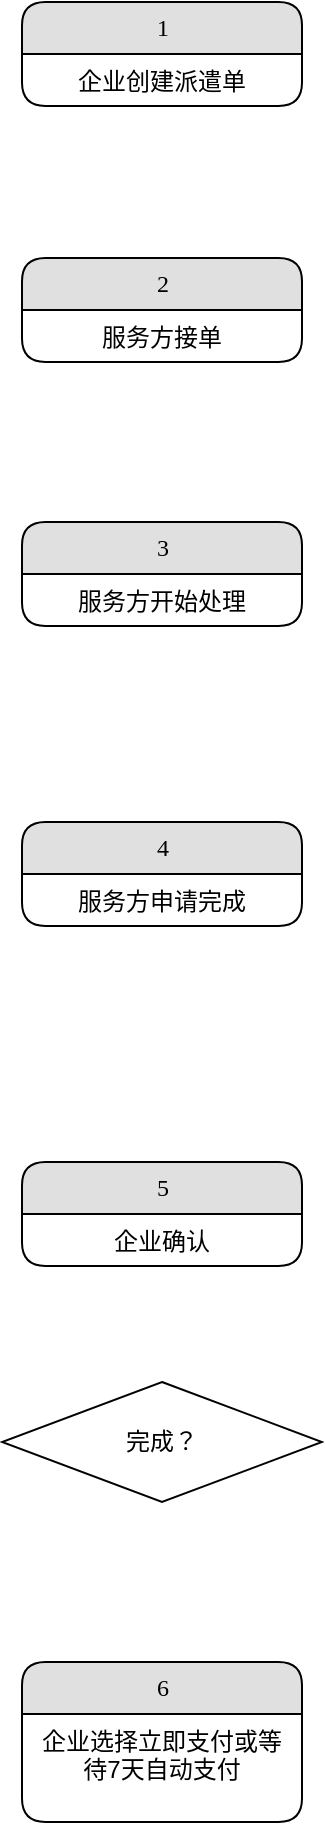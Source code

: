 <mxfile version="12.7.2" type="github">
  <diagram name="Page-1" id="52a04d89-c75d-2922-d76d-85b35f80e030">
    <mxGraphModel dx="1422" dy="794" grid="1" gridSize="10" guides="1" tooltips="1" connect="1" arrows="1" fold="1" page="1" pageScale="1" pageWidth="1100" pageHeight="850" background="#ffffff" math="0" shadow="0">
      <root>
        <mxCell id="0" />
        <mxCell id="1" parent="0" />
        <mxCell id="1fdf3b25b50cf41e-1" value="1" style="swimlane;html=1;fontStyle=0;childLayout=stackLayout;horizontal=1;startSize=26;fillColor=#e0e0e0;horizontalStack=0;resizeParent=1;resizeLast=0;collapsible=1;marginBottom=0;swimlaneFillColor=#ffffff;align=center;rounded=1;shadow=0;comic=0;labelBackgroundColor=none;strokeWidth=1;fontFamily=Verdana;fontSize=12" parent="1" vertex="1">
          <mxGeometry x="440" y="50" width="140" height="52" as="geometry" />
        </mxCell>
        <mxCell id="1fdf3b25b50cf41e-2" value="企业创建派遣单" style="text;html=1;strokeColor=none;fillColor=none;spacingLeft=4;spacingRight=4;whiteSpace=wrap;overflow=hidden;rotatable=0;points=[[0,0.5],[1,0.5]];portConstraint=eastwest;align=center;" parent="1fdf3b25b50cf41e-1" vertex="1">
          <mxGeometry y="26" width="140" height="26" as="geometry" />
        </mxCell>
        <mxCell id="d0jnjU2pJw37aTX6-w42-1" value="2" style="swimlane;html=1;fontStyle=0;childLayout=stackLayout;horizontal=1;startSize=26;fillColor=#e0e0e0;horizontalStack=0;resizeParent=1;resizeLast=0;collapsible=1;marginBottom=0;swimlaneFillColor=#ffffff;align=center;rounded=1;shadow=0;comic=0;labelBackgroundColor=none;strokeWidth=1;fontFamily=Verdana;fontSize=12" vertex="1" parent="1">
          <mxGeometry x="440" y="178" width="140" height="52" as="geometry" />
        </mxCell>
        <mxCell id="d0jnjU2pJw37aTX6-w42-2" value="服务方接单" style="text;html=1;strokeColor=none;fillColor=none;spacingLeft=4;spacingRight=4;whiteSpace=wrap;overflow=hidden;rotatable=0;points=[[0,0.5],[1,0.5]];portConstraint=eastwest;align=center;" vertex="1" parent="d0jnjU2pJw37aTX6-w42-1">
          <mxGeometry y="26" width="140" height="26" as="geometry" />
        </mxCell>
        <mxCell id="d0jnjU2pJw37aTX6-w42-3" value="3" style="swimlane;html=1;fontStyle=0;childLayout=stackLayout;horizontal=1;startSize=26;fillColor=#e0e0e0;horizontalStack=0;resizeParent=1;resizeLast=0;collapsible=1;marginBottom=0;swimlaneFillColor=#ffffff;align=center;rounded=1;shadow=0;comic=0;labelBackgroundColor=none;strokeWidth=1;fontFamily=Verdana;fontSize=12" vertex="1" parent="1">
          <mxGeometry x="440" y="310" width="140" height="52" as="geometry" />
        </mxCell>
        <mxCell id="d0jnjU2pJw37aTX6-w42-4" value="服务方开始处理" style="text;html=1;strokeColor=none;fillColor=none;spacingLeft=4;spacingRight=4;whiteSpace=wrap;overflow=hidden;rotatable=0;points=[[0,0.5],[1,0.5]];portConstraint=eastwest;align=center;" vertex="1" parent="d0jnjU2pJw37aTX6-w42-3">
          <mxGeometry y="26" width="140" height="26" as="geometry" />
        </mxCell>
        <mxCell id="d0jnjU2pJw37aTX6-w42-5" value="4" style="swimlane;html=1;fontStyle=0;childLayout=stackLayout;horizontal=1;startSize=26;fillColor=#e0e0e0;horizontalStack=0;resizeParent=1;resizeLast=0;collapsible=1;marginBottom=0;swimlaneFillColor=#ffffff;align=center;rounded=1;shadow=0;comic=0;labelBackgroundColor=none;strokeWidth=1;fontFamily=Verdana;fontSize=12" vertex="1" parent="1">
          <mxGeometry x="440" y="460" width="140" height="52" as="geometry" />
        </mxCell>
        <mxCell id="d0jnjU2pJw37aTX6-w42-6" value="服务方申请完成" style="text;html=1;strokeColor=none;fillColor=none;spacingLeft=4;spacingRight=4;whiteSpace=wrap;overflow=hidden;rotatable=0;points=[[0,0.5],[1,0.5]];portConstraint=eastwest;align=center;" vertex="1" parent="d0jnjU2pJw37aTX6-w42-5">
          <mxGeometry y="26" width="140" height="26" as="geometry" />
        </mxCell>
        <mxCell id="d0jnjU2pJw37aTX6-w42-7" value="5" style="swimlane;html=1;fontStyle=0;childLayout=stackLayout;horizontal=1;startSize=26;fillColor=#e0e0e0;horizontalStack=0;resizeParent=1;resizeLast=0;collapsible=1;marginBottom=0;swimlaneFillColor=#ffffff;align=center;rounded=1;shadow=0;comic=0;labelBackgroundColor=none;strokeWidth=1;fontFamily=Verdana;fontSize=12" vertex="1" parent="1">
          <mxGeometry x="440" y="630" width="140" height="52" as="geometry" />
        </mxCell>
        <mxCell id="d0jnjU2pJw37aTX6-w42-8" value="企业确认" style="text;html=1;strokeColor=none;fillColor=none;spacingLeft=4;spacingRight=4;whiteSpace=wrap;overflow=hidden;rotatable=0;points=[[0,0.5],[1,0.5]];portConstraint=eastwest;align=center;" vertex="1" parent="d0jnjU2pJw37aTX6-w42-7">
          <mxGeometry y="26" width="140" height="26" as="geometry" />
        </mxCell>
        <mxCell id="d0jnjU2pJw37aTX6-w42-9" value="完成？" style="rhombus;whiteSpace=wrap;html=1;" vertex="1" parent="1">
          <mxGeometry x="430" y="740" width="160" height="60" as="geometry" />
        </mxCell>
        <mxCell id="d0jnjU2pJw37aTX6-w42-10" value="6" style="swimlane;html=1;fontStyle=0;childLayout=stackLayout;horizontal=1;startSize=26;fillColor=#e0e0e0;horizontalStack=0;resizeParent=1;resizeLast=0;collapsible=1;marginBottom=0;swimlaneFillColor=#ffffff;align=center;rounded=1;shadow=0;comic=0;labelBackgroundColor=none;strokeWidth=1;fontFamily=Verdana;fontSize=12" vertex="1" parent="1">
          <mxGeometry x="440" y="880" width="140" height="80" as="geometry" />
        </mxCell>
        <mxCell id="d0jnjU2pJw37aTX6-w42-11" value="企业选择立即支付或等待7天自动支付" style="text;html=1;strokeColor=none;fillColor=none;spacingLeft=4;spacingRight=4;whiteSpace=wrap;overflow=hidden;rotatable=0;points=[[0,0.5],[1,0.5]];portConstraint=eastwest;align=center;" vertex="1" parent="d0jnjU2pJw37aTX6-w42-10">
          <mxGeometry y="26" width="140" height="44" as="geometry" />
        </mxCell>
      </root>
    </mxGraphModel>
  </diagram>
</mxfile>

